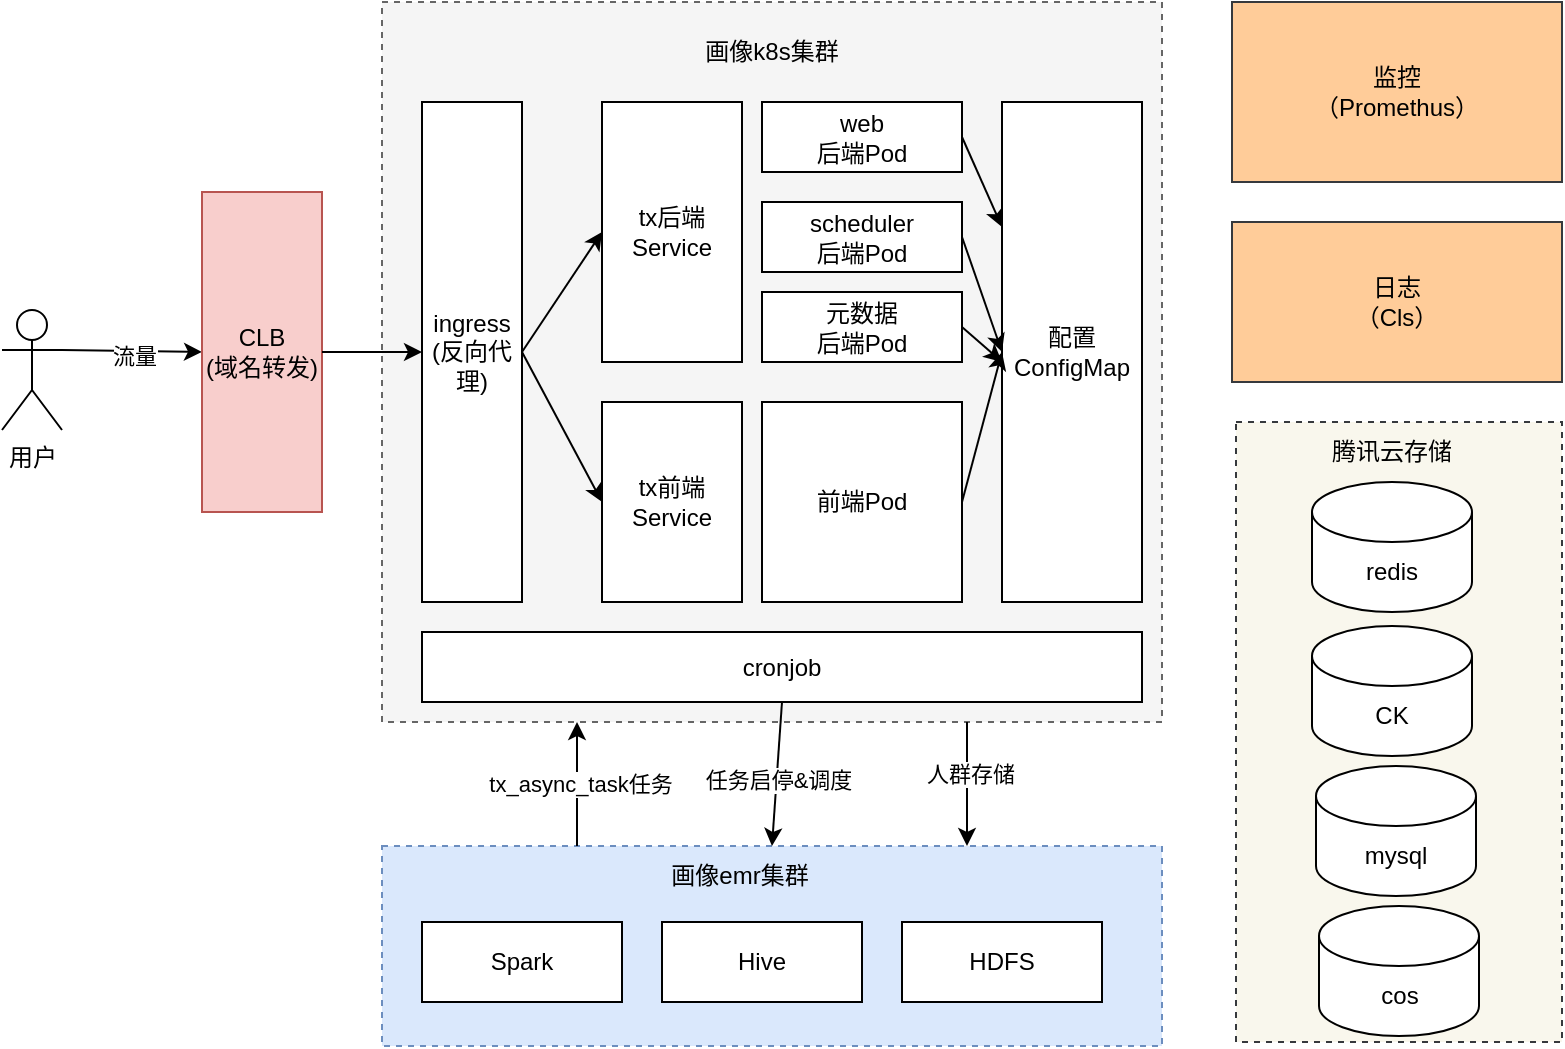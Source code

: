 <mxfile version="20.3.0" type="github">
  <diagram id="ZPPa48m-J54TyZQts5Dt" name="第 1 页">
    <mxGraphModel dx="1249" dy="809" grid="1" gridSize="10" guides="1" tooltips="1" connect="1" arrows="1" fold="1" page="1" pageScale="1" pageWidth="827" pageHeight="1169" math="0" shadow="0">
      <root>
        <mxCell id="0" />
        <mxCell id="1" parent="0" />
        <mxCell id="qWF-FxJLxW53jSEFmBLm-1" value="用户" style="shape=umlActor;verticalLabelPosition=bottom;verticalAlign=top;html=1;outlineConnect=0;" parent="1" vertex="1">
          <mxGeometry x="90" y="374" width="30" height="60" as="geometry" />
        </mxCell>
        <mxCell id="qWF-FxJLxW53jSEFmBLm-2" value="" style="endArrow=classic;html=1;rounded=0;exitX=1;exitY=0.333;exitDx=0;exitDy=0;exitPerimeter=0;entryX=0;entryY=0.5;entryDx=0;entryDy=0;" parent="1" source="qWF-FxJLxW53jSEFmBLm-1" target="qWF-FxJLxW53jSEFmBLm-3" edge="1">
          <mxGeometry width="50" height="50" relative="1" as="geometry">
            <mxPoint x="190" y="400" as="sourcePoint" />
            <mxPoint x="200" y="370" as="targetPoint" />
          </mxGeometry>
        </mxCell>
        <mxCell id="qWF-FxJLxW53jSEFmBLm-20" value="流量" style="edgeLabel;html=1;align=center;verticalAlign=middle;resizable=0;points=[];" parent="qWF-FxJLxW53jSEFmBLm-2" vertex="1" connectable="0">
          <mxGeometry x="0.029" y="-1" relative="1" as="geometry">
            <mxPoint y="1" as="offset" />
          </mxGeometry>
        </mxCell>
        <mxCell id="qWF-FxJLxW53jSEFmBLm-3" value="CLB&lt;br&gt;(域名转发)" style="rounded=0;whiteSpace=wrap;html=1;fillColor=#f8cecc;strokeColor=#b85450;" parent="1" vertex="1">
          <mxGeometry x="190" y="315" width="60" height="160" as="geometry" />
        </mxCell>
        <mxCell id="qWF-FxJLxW53jSEFmBLm-4" value="" style="rounded=0;whiteSpace=wrap;html=1;dashed=1;fillColor=#f5f5f5;fontColor=#333333;strokeColor=#666666;" parent="1" vertex="1">
          <mxGeometry x="280" y="220" width="390" height="360" as="geometry" />
        </mxCell>
        <mxCell id="qWF-FxJLxW53jSEFmBLm-5" value="画像k8s集群" style="text;html=1;strokeColor=none;fillColor=none;align=center;verticalAlign=middle;whiteSpace=wrap;rounded=0;dashed=1;" parent="1" vertex="1">
          <mxGeometry x="430" y="230" width="90" height="30" as="geometry" />
        </mxCell>
        <mxCell id="qWF-FxJLxW53jSEFmBLm-6" value="" style="rounded=0;whiteSpace=wrap;html=1;dashed=1;fillColor=#dae8fc;strokeColor=#6c8ebf;" parent="1" vertex="1">
          <mxGeometry x="280" y="642" width="390" height="100" as="geometry" />
        </mxCell>
        <mxCell id="qWF-FxJLxW53jSEFmBLm-7" value="画像emr集群" style="text;html=1;strokeColor=none;fillColor=none;align=center;verticalAlign=middle;whiteSpace=wrap;rounded=0;dashed=1;" parent="1" vertex="1">
          <mxGeometry x="414" y="642" width="90" height="30" as="geometry" />
        </mxCell>
        <mxCell id="qWF-FxJLxW53jSEFmBLm-8" value="Spark" style="rounded=0;whiteSpace=wrap;html=1;" parent="1" vertex="1">
          <mxGeometry x="300" y="680" width="100" height="40" as="geometry" />
        </mxCell>
        <mxCell id="qWF-FxJLxW53jSEFmBLm-9" value="Hive" style="rounded=0;whiteSpace=wrap;html=1;" parent="1" vertex="1">
          <mxGeometry x="420" y="680" width="100" height="40" as="geometry" />
        </mxCell>
        <mxCell id="qWF-FxJLxW53jSEFmBLm-10" value="HDFS" style="rounded=0;whiteSpace=wrap;html=1;" parent="1" vertex="1">
          <mxGeometry x="540" y="680" width="100" height="40" as="geometry" />
        </mxCell>
        <mxCell id="qWF-FxJLxW53jSEFmBLm-11" value="" style="endArrow=classic;html=1;rounded=0;exitX=0.25;exitY=0;exitDx=0;exitDy=0;entryX=0.25;entryY=1;entryDx=0;entryDy=0;" parent="1" source="qWF-FxJLxW53jSEFmBLm-6" target="qWF-FxJLxW53jSEFmBLm-4" edge="1">
          <mxGeometry width="50" height="50" relative="1" as="geometry">
            <mxPoint x="110" y="630" as="sourcePoint" />
            <mxPoint x="160" y="580" as="targetPoint" />
          </mxGeometry>
        </mxCell>
        <mxCell id="qWF-FxJLxW53jSEFmBLm-13" value="tx_async_task任务" style="edgeLabel;html=1;align=center;verticalAlign=middle;resizable=0;points=[];" parent="qWF-FxJLxW53jSEFmBLm-11" vertex="1" connectable="0">
          <mxGeometry relative="1" as="geometry">
            <mxPoint x="1" as="offset" />
          </mxGeometry>
        </mxCell>
        <mxCell id="qWF-FxJLxW53jSEFmBLm-12" value="" style="endArrow=classic;html=1;rounded=0;exitX=0.75;exitY=1;exitDx=0;exitDy=0;entryX=0.75;entryY=0;entryDx=0;entryDy=0;" parent="1" source="qWF-FxJLxW53jSEFmBLm-4" target="qWF-FxJLxW53jSEFmBLm-6" edge="1">
          <mxGeometry width="50" height="50" relative="1" as="geometry">
            <mxPoint x="382.5" y="610" as="sourcePoint" />
            <mxPoint x="382.5" y="550" as="targetPoint" />
          </mxGeometry>
        </mxCell>
        <mxCell id="qWF-FxJLxW53jSEFmBLm-14" value="人群存储" style="edgeLabel;html=1;align=center;verticalAlign=middle;resizable=0;points=[];" parent="qWF-FxJLxW53jSEFmBLm-12" vertex="1" connectable="0">
          <mxGeometry x="-0.167" y="5" relative="1" as="geometry">
            <mxPoint x="-4" as="offset" />
          </mxGeometry>
        </mxCell>
        <mxCell id="qWF-FxJLxW53jSEFmBLm-15" value="ingress&lt;br&gt;(反向代理)" style="rounded=0;whiteSpace=wrap;html=1;" parent="1" vertex="1">
          <mxGeometry x="300" y="270" width="50" height="250" as="geometry" />
        </mxCell>
        <mxCell id="qWF-FxJLxW53jSEFmBLm-18" value="" style="endArrow=classic;html=1;rounded=0;exitX=1;exitY=0.5;exitDx=0;exitDy=0;entryX=0;entryY=0.5;entryDx=0;entryDy=0;" parent="1" source="qWF-FxJLxW53jSEFmBLm-3" target="qWF-FxJLxW53jSEFmBLm-15" edge="1">
          <mxGeometry width="50" height="50" relative="1" as="geometry">
            <mxPoint x="130" y="380" as="sourcePoint" />
            <mxPoint x="200" y="380" as="targetPoint" />
          </mxGeometry>
        </mxCell>
        <mxCell id="qWF-FxJLxW53jSEFmBLm-21" value="tx后端Service" style="rounded=0;whiteSpace=wrap;html=1;" parent="1" vertex="1">
          <mxGeometry x="390" y="270" width="70" height="130" as="geometry" />
        </mxCell>
        <mxCell id="qWF-FxJLxW53jSEFmBLm-22" value="tx前端Service" style="rounded=0;whiteSpace=wrap;html=1;" parent="1" vertex="1">
          <mxGeometry x="390" y="420" width="70" height="100" as="geometry" />
        </mxCell>
        <mxCell id="qWF-FxJLxW53jSEFmBLm-23" value="" style="endArrow=classic;html=1;rounded=0;entryX=0;entryY=0.5;entryDx=0;entryDy=0;exitX=1;exitY=0.5;exitDx=0;exitDy=0;" parent="1" source="qWF-FxJLxW53jSEFmBLm-15" target="qWF-FxJLxW53jSEFmBLm-21" edge="1">
          <mxGeometry width="50" height="50" relative="1" as="geometry">
            <mxPoint x="130" y="570" as="sourcePoint" />
            <mxPoint x="180" y="520" as="targetPoint" />
          </mxGeometry>
        </mxCell>
        <mxCell id="qWF-FxJLxW53jSEFmBLm-24" value="" style="endArrow=classic;html=1;rounded=0;entryX=0;entryY=0.5;entryDx=0;entryDy=0;exitX=1;exitY=0.5;exitDx=0;exitDy=0;" parent="1" source="qWF-FxJLxW53jSEFmBLm-15" target="qWF-FxJLxW53jSEFmBLm-22" edge="1">
          <mxGeometry width="50" height="50" relative="1" as="geometry">
            <mxPoint x="360" y="405" as="sourcePoint" />
            <mxPoint x="400" y="335" as="targetPoint" />
          </mxGeometry>
        </mxCell>
        <mxCell id="qWF-FxJLxW53jSEFmBLm-25" value="web&lt;br&gt;后端Pod" style="rounded=0;whiteSpace=wrap;html=1;" parent="1" vertex="1">
          <mxGeometry x="470" y="270" width="100" height="35" as="geometry" />
        </mxCell>
        <mxCell id="qWF-FxJLxW53jSEFmBLm-26" value="scheduler&lt;br&gt;后端Pod" style="rounded=0;whiteSpace=wrap;html=1;" parent="1" vertex="1">
          <mxGeometry x="470" y="320" width="100" height="35" as="geometry" />
        </mxCell>
        <mxCell id="qWF-FxJLxW53jSEFmBLm-27" value="前端Pod" style="rounded=0;whiteSpace=wrap;html=1;" parent="1" vertex="1">
          <mxGeometry x="470" y="420" width="100" height="100" as="geometry" />
        </mxCell>
        <mxCell id="qWF-FxJLxW53jSEFmBLm-28" value="配置&lt;br&gt;ConfigMap" style="rounded=0;whiteSpace=wrap;html=1;" parent="1" vertex="1">
          <mxGeometry x="590" y="270" width="70" height="250" as="geometry" />
        </mxCell>
        <mxCell id="qWF-FxJLxW53jSEFmBLm-30" value="" style="endArrow=classic;html=1;rounded=0;entryX=0;entryY=0.25;entryDx=0;entryDy=0;exitX=1;exitY=0.5;exitDx=0;exitDy=0;" parent="1" source="qWF-FxJLxW53jSEFmBLm-25" target="qWF-FxJLxW53jSEFmBLm-28" edge="1">
          <mxGeometry width="50" height="50" relative="1" as="geometry">
            <mxPoint x="120" y="610" as="sourcePoint" />
            <mxPoint x="170" y="560" as="targetPoint" />
          </mxGeometry>
        </mxCell>
        <mxCell id="qWF-FxJLxW53jSEFmBLm-31" value="" style="endArrow=classic;html=1;rounded=0;entryX=0;entryY=0.5;entryDx=0;entryDy=0;exitX=1;exitY=0.5;exitDx=0;exitDy=0;" parent="1" source="qWF-FxJLxW53jSEFmBLm-26" target="qWF-FxJLxW53jSEFmBLm-28" edge="1">
          <mxGeometry width="50" height="50" relative="1" as="geometry">
            <mxPoint x="580" y="305" as="sourcePoint" />
            <mxPoint x="600" y="342.5" as="targetPoint" />
          </mxGeometry>
        </mxCell>
        <mxCell id="qWF-FxJLxW53jSEFmBLm-32" value="" style="endArrow=classic;html=1;rounded=0;entryX=0;entryY=0.5;entryDx=0;entryDy=0;exitX=1;exitY=0.5;exitDx=0;exitDy=0;" parent="1" source="qWF-FxJLxW53jSEFmBLm-27" target="qWF-FxJLxW53jSEFmBLm-28" edge="1">
          <mxGeometry width="50" height="50" relative="1" as="geometry">
            <mxPoint x="580" y="365" as="sourcePoint" />
            <mxPoint x="600" y="405" as="targetPoint" />
          </mxGeometry>
        </mxCell>
        <mxCell id="qWF-FxJLxW53jSEFmBLm-33" value="" style="rounded=0;whiteSpace=wrap;html=1;dashed=1;fillColor=#f9f7ed;strokeColor=#36393d;" parent="1" vertex="1">
          <mxGeometry x="707" y="430" width="163" height="310" as="geometry" />
        </mxCell>
        <mxCell id="qWF-FxJLxW53jSEFmBLm-35" value="腾讯云存储" style="text;html=1;strokeColor=none;fillColor=none;align=center;verticalAlign=middle;whiteSpace=wrap;rounded=0;" parent="1" vertex="1">
          <mxGeometry x="730" y="430" width="110" height="30" as="geometry" />
        </mxCell>
        <mxCell id="qWF-FxJLxW53jSEFmBLm-38" value="mysql" style="shape=cylinder3;whiteSpace=wrap;html=1;boundedLbl=1;backgroundOutline=1;size=15;" parent="1" vertex="1">
          <mxGeometry x="747" y="602" width="80" height="65" as="geometry" />
        </mxCell>
        <mxCell id="qWF-FxJLxW53jSEFmBLm-39" value="cos" style="shape=cylinder3;whiteSpace=wrap;html=1;boundedLbl=1;backgroundOutline=1;size=15;" parent="1" vertex="1">
          <mxGeometry x="748.5" y="672" width="80" height="65" as="geometry" />
        </mxCell>
        <mxCell id="qWF-FxJLxW53jSEFmBLm-40" value="CK" style="shape=cylinder3;whiteSpace=wrap;html=1;boundedLbl=1;backgroundOutline=1;size=15;" parent="1" vertex="1">
          <mxGeometry x="745" y="532" width="80" height="65" as="geometry" />
        </mxCell>
        <mxCell id="qWF-FxJLxW53jSEFmBLm-41" value="redis" style="shape=cylinder3;whiteSpace=wrap;html=1;boundedLbl=1;backgroundOutline=1;size=15;" parent="1" vertex="1">
          <mxGeometry x="745" y="460" width="80" height="65" as="geometry" />
        </mxCell>
        <mxCell id="qWF-FxJLxW53jSEFmBLm-42" value="监控&lt;br&gt;（Promethus）" style="rounded=0;whiteSpace=wrap;html=1;fillColor=#ffcc99;strokeColor=#36393d;" parent="1" vertex="1">
          <mxGeometry x="705" y="220" width="165" height="90" as="geometry" />
        </mxCell>
        <mxCell id="qWF-FxJLxW53jSEFmBLm-43" value="日志&lt;br&gt;（Cls）" style="rounded=0;whiteSpace=wrap;html=1;fillColor=#ffcc99;strokeColor=#36393d;" parent="1" vertex="1">
          <mxGeometry x="705" y="330" width="165" height="80" as="geometry" />
        </mxCell>
        <mxCell id="qWF-FxJLxW53jSEFmBLm-44" value="cronjob" style="rounded=0;whiteSpace=wrap;html=1;" parent="1" vertex="1">
          <mxGeometry x="300" y="535" width="360" height="35" as="geometry" />
        </mxCell>
        <mxCell id="qWF-FxJLxW53jSEFmBLm-46" value="" style="endArrow=classic;html=1;rounded=0;exitX=0.5;exitY=1;exitDx=0;exitDy=0;entryX=0.5;entryY=0;entryDx=0;entryDy=0;" parent="1" source="qWF-FxJLxW53jSEFmBLm-44" target="qWF-FxJLxW53jSEFmBLm-6" edge="1">
          <mxGeometry width="50" height="50" relative="1" as="geometry">
            <mxPoint x="120" y="660" as="sourcePoint" />
            <mxPoint x="470" y="620" as="targetPoint" />
          </mxGeometry>
        </mxCell>
        <mxCell id="qWF-FxJLxW53jSEFmBLm-48" value="任务启停&amp;amp;调度" style="edgeLabel;html=1;align=center;verticalAlign=middle;resizable=0;points=[];" parent="qWF-FxJLxW53jSEFmBLm-46" vertex="1" connectable="0">
          <mxGeometry x="0.072" relative="1" as="geometry">
            <mxPoint as="offset" />
          </mxGeometry>
        </mxCell>
        <mxCell id="TR6aG--cflhMd00J4YiO-1" value="元数据&lt;br&gt;后端Pod" style="rounded=0;whiteSpace=wrap;html=1;" vertex="1" parent="1">
          <mxGeometry x="470" y="365" width="100" height="35" as="geometry" />
        </mxCell>
        <mxCell id="TR6aG--cflhMd00J4YiO-2" value="" style="endArrow=classic;html=1;rounded=0;exitX=1;exitY=0.5;exitDx=0;exitDy=0;" edge="1" parent="1" source="TR6aG--cflhMd00J4YiO-1">
          <mxGeometry width="50" height="50" relative="1" as="geometry">
            <mxPoint x="580" y="347.5" as="sourcePoint" />
            <mxPoint x="590" y="400" as="targetPoint" />
          </mxGeometry>
        </mxCell>
      </root>
    </mxGraphModel>
  </diagram>
</mxfile>
